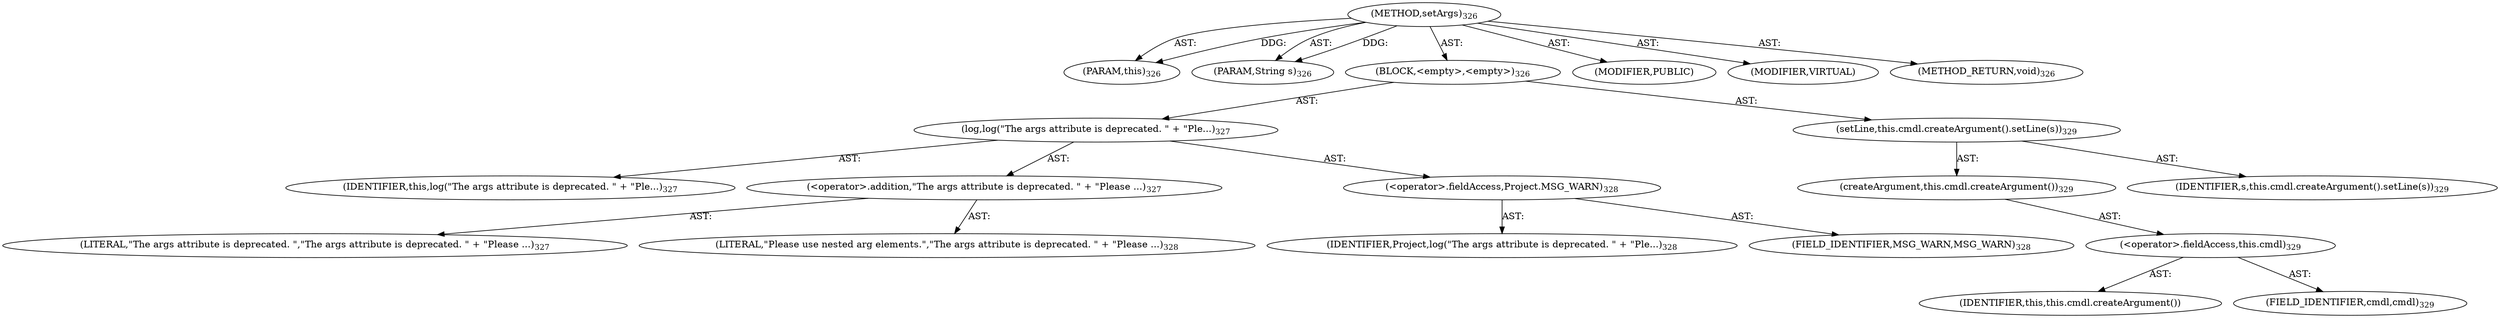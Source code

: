 digraph "setArgs" {  
"111669149706" [label = <(METHOD,setArgs)<SUB>326</SUB>> ]
"115964116999" [label = <(PARAM,this)<SUB>326</SUB>> ]
"115964117019" [label = <(PARAM,String s)<SUB>326</SUB>> ]
"25769803828" [label = <(BLOCK,&lt;empty&gt;,&lt;empty&gt;)<SUB>326</SUB>> ]
"30064771271" [label = <(log,log(&quot;The args attribute is deprecated. &quot; + &quot;Ple...)<SUB>327</SUB>> ]
"68719476762" [label = <(IDENTIFIER,this,log(&quot;The args attribute is deprecated. &quot; + &quot;Ple...)<SUB>327</SUB>> ]
"30064771272" [label = <(&lt;operator&gt;.addition,&quot;The args attribute is deprecated. &quot; + &quot;Please ...)<SUB>327</SUB>> ]
"90194313263" [label = <(LITERAL,&quot;The args attribute is deprecated. &quot;,&quot;The args attribute is deprecated. &quot; + &quot;Please ...)<SUB>327</SUB>> ]
"90194313264" [label = <(LITERAL,&quot;Please use nested arg elements.&quot;,&quot;The args attribute is deprecated. &quot; + &quot;Please ...)<SUB>328</SUB>> ]
"30064771273" [label = <(&lt;operator&gt;.fieldAccess,Project.MSG_WARN)<SUB>328</SUB>> ]
"68719476887" [label = <(IDENTIFIER,Project,log(&quot;The args attribute is deprecated. &quot; + &quot;Ple...)<SUB>328</SUB>> ]
"55834574908" [label = <(FIELD_IDENTIFIER,MSG_WARN,MSG_WARN)<SUB>328</SUB>> ]
"30064771274" [label = <(setLine,this.cmdl.createArgument().setLine(s))<SUB>329</SUB>> ]
"30064771275" [label = <(createArgument,this.cmdl.createArgument())<SUB>329</SUB>> ]
"30064771276" [label = <(&lt;operator&gt;.fieldAccess,this.cmdl)<SUB>329</SUB>> ]
"68719476888" [label = <(IDENTIFIER,this,this.cmdl.createArgument())> ]
"55834574909" [label = <(FIELD_IDENTIFIER,cmdl,cmdl)<SUB>329</SUB>> ]
"68719476889" [label = <(IDENTIFIER,s,this.cmdl.createArgument().setLine(s))<SUB>329</SUB>> ]
"133143986209" [label = <(MODIFIER,PUBLIC)> ]
"133143986210" [label = <(MODIFIER,VIRTUAL)> ]
"128849018890" [label = <(METHOD_RETURN,void)<SUB>326</SUB>> ]
  "111669149706" -> "115964116999"  [ label = "AST: "] 
  "111669149706" -> "115964117019"  [ label = "AST: "] 
  "111669149706" -> "25769803828"  [ label = "AST: "] 
  "111669149706" -> "133143986209"  [ label = "AST: "] 
  "111669149706" -> "133143986210"  [ label = "AST: "] 
  "111669149706" -> "128849018890"  [ label = "AST: "] 
  "25769803828" -> "30064771271"  [ label = "AST: "] 
  "25769803828" -> "30064771274"  [ label = "AST: "] 
  "30064771271" -> "68719476762"  [ label = "AST: "] 
  "30064771271" -> "30064771272"  [ label = "AST: "] 
  "30064771271" -> "30064771273"  [ label = "AST: "] 
  "30064771272" -> "90194313263"  [ label = "AST: "] 
  "30064771272" -> "90194313264"  [ label = "AST: "] 
  "30064771273" -> "68719476887"  [ label = "AST: "] 
  "30064771273" -> "55834574908"  [ label = "AST: "] 
  "30064771274" -> "30064771275"  [ label = "AST: "] 
  "30064771274" -> "68719476889"  [ label = "AST: "] 
  "30064771275" -> "30064771276"  [ label = "AST: "] 
  "30064771276" -> "68719476888"  [ label = "AST: "] 
  "30064771276" -> "55834574909"  [ label = "AST: "] 
  "111669149706" -> "115964116999"  [ label = "DDG: "] 
  "111669149706" -> "115964117019"  [ label = "DDG: "] 
}

